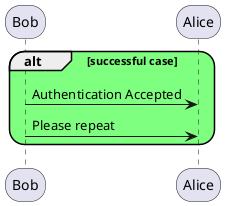{
  "sha1": "stjjq7a8bzm2wdplsh1rg4oh1dkuy04",
  "insertion": {
    "when": "2024-06-04T17:28:45.442Z",
    "url": "https://forum.plantuml.net/17043/transparent-background-colours-on-alt-else-elements",
    "user": "plantuml@gmail.com"
  }
}
@startuml
!pragma teoz true
<style>
sequenceDiagram {
    RoundCorner 30
}
</style>
alt #00ff0080 successful case
    Bob -> Alice: Authentication Accepted
    Bob -> Alice: Please repeat
end
@enduml
